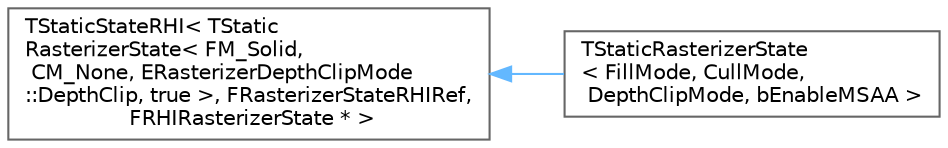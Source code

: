 digraph "Graphical Class Hierarchy"
{
 // INTERACTIVE_SVG=YES
 // LATEX_PDF_SIZE
  bgcolor="transparent";
  edge [fontname=Helvetica,fontsize=10,labelfontname=Helvetica,labelfontsize=10];
  node [fontname=Helvetica,fontsize=10,shape=box,height=0.2,width=0.4];
  rankdir="LR";
  Node0 [id="Node000000",label="TStaticStateRHI\< TStatic\lRasterizerState\< FM_Solid,\l CM_None, ERasterizerDepthClipMode\l::DepthClip, true \>, FRasterizerStateRHIRef,\l FRHIRasterizerState * \>",height=0.2,width=0.4,color="grey40", fillcolor="white", style="filled",URL="$db/d8a/classTStaticStateRHI.html",tooltip=" "];
  Node0 -> Node1 [id="edge8437_Node000000_Node000001",dir="back",color="steelblue1",style="solid",tooltip=" "];
  Node1 [id="Node000001",label="TStaticRasterizerState\l\< FillMode, CullMode,\l DepthClipMode, bEnableMSAA \>",height=0.2,width=0.4,color="grey40", fillcolor="white", style="filled",URL="$da/d78/classTStaticRasterizerState.html",tooltip="A static RHI rasterizer state resource."];
}
